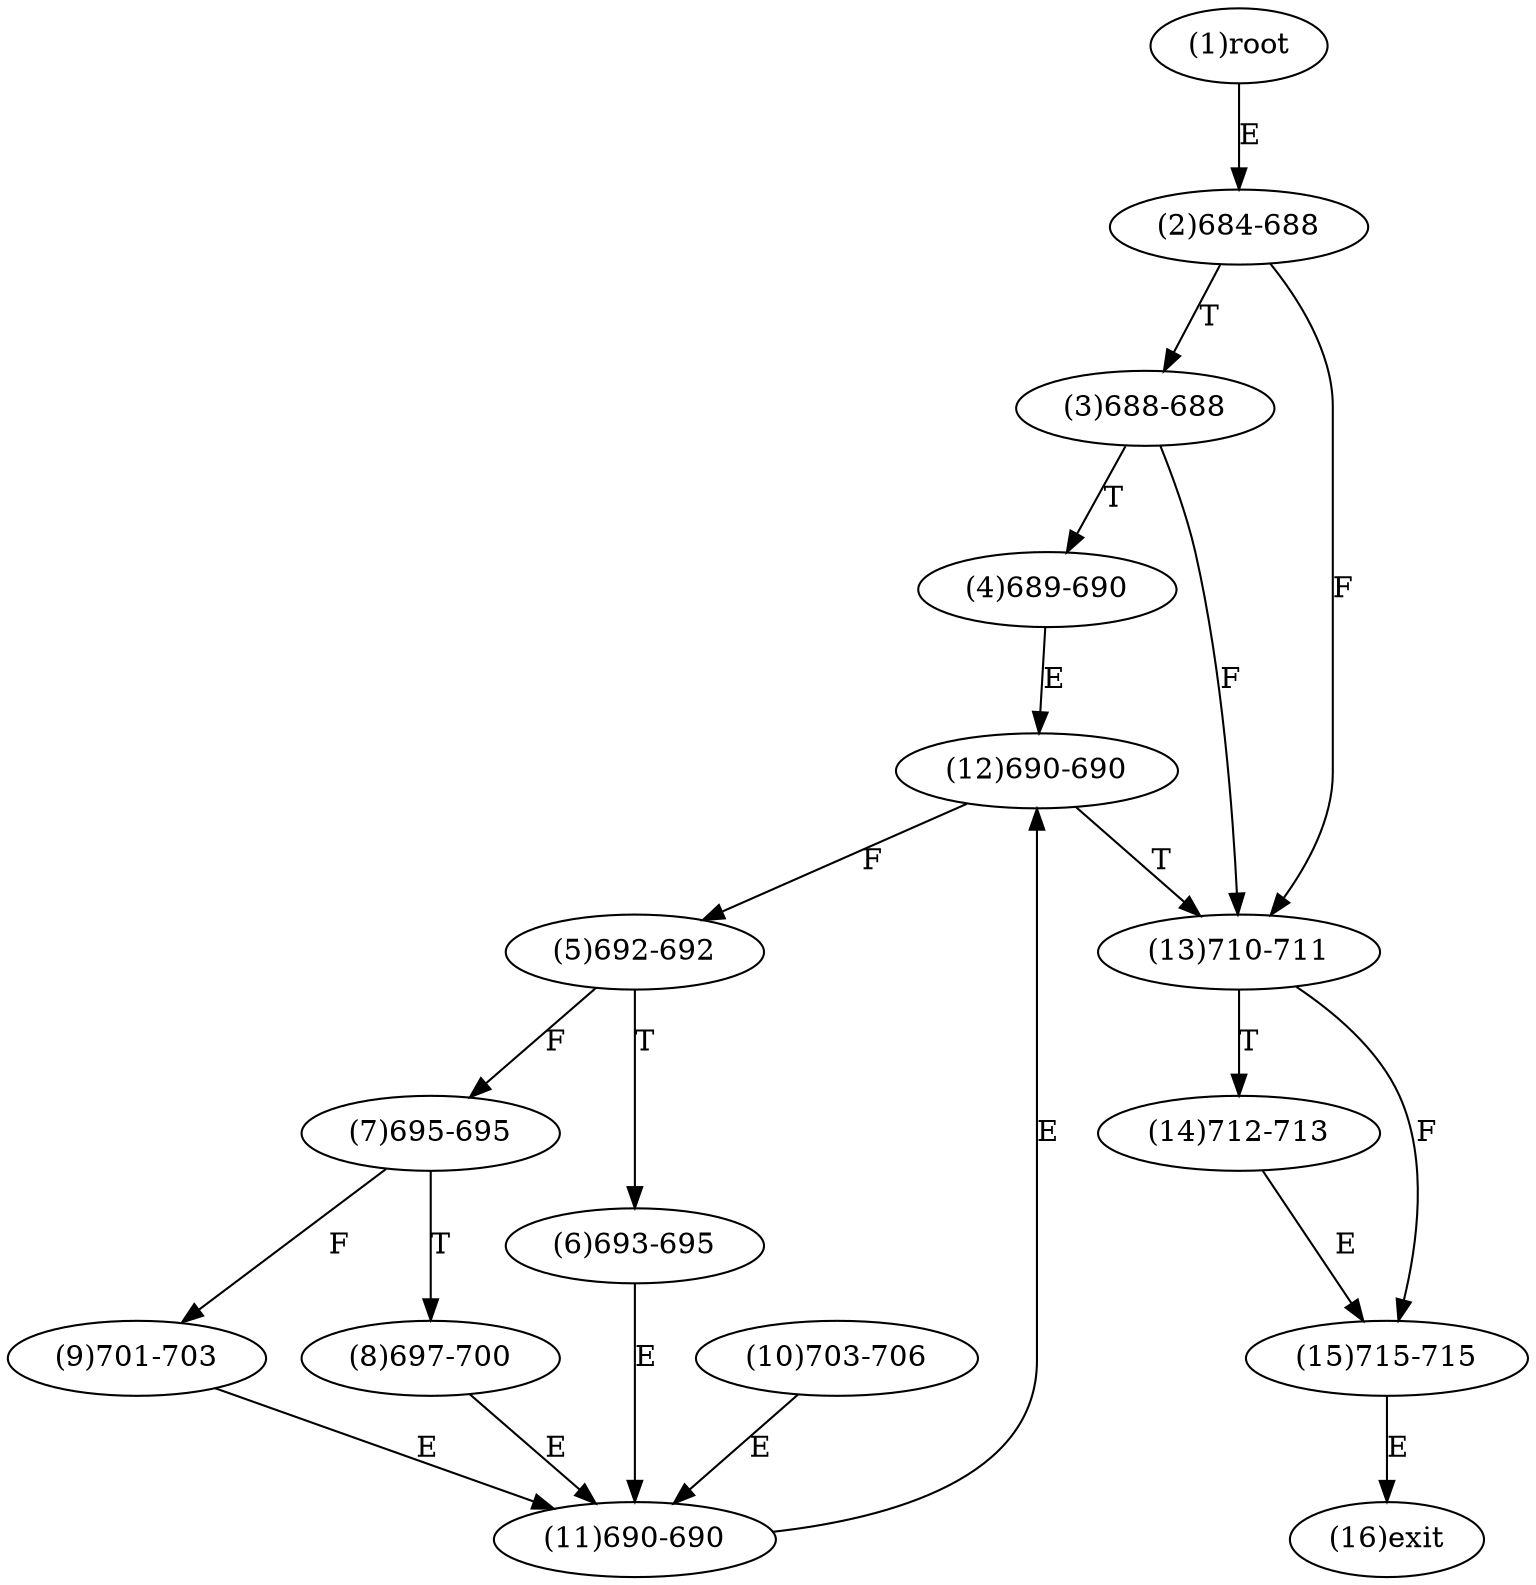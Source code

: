 digraph "" { 
1[ label="(1)root"];
2[ label="(2)684-688"];
3[ label="(3)688-688"];
4[ label="(4)689-690"];
5[ label="(5)692-692"];
6[ label="(6)693-695"];
7[ label="(7)695-695"];
8[ label="(8)697-700"];
9[ label="(9)701-703"];
10[ label="(10)703-706"];
11[ label="(11)690-690"];
12[ label="(12)690-690"];
13[ label="(13)710-711"];
14[ label="(14)712-713"];
15[ label="(15)715-715"];
16[ label="(16)exit"];
1->2[ label="E"];
2->13[ label="F"];
2->3[ label="T"];
3->13[ label="F"];
3->4[ label="T"];
4->12[ label="E"];
5->7[ label="F"];
5->6[ label="T"];
6->11[ label="E"];
7->9[ label="F"];
7->8[ label="T"];
8->11[ label="E"];
9->11[ label="E"];
10->11[ label="E"];
11->12[ label="E"];
12->5[ label="F"];
12->13[ label="T"];
13->15[ label="F"];
13->14[ label="T"];
14->15[ label="E"];
15->16[ label="E"];
}